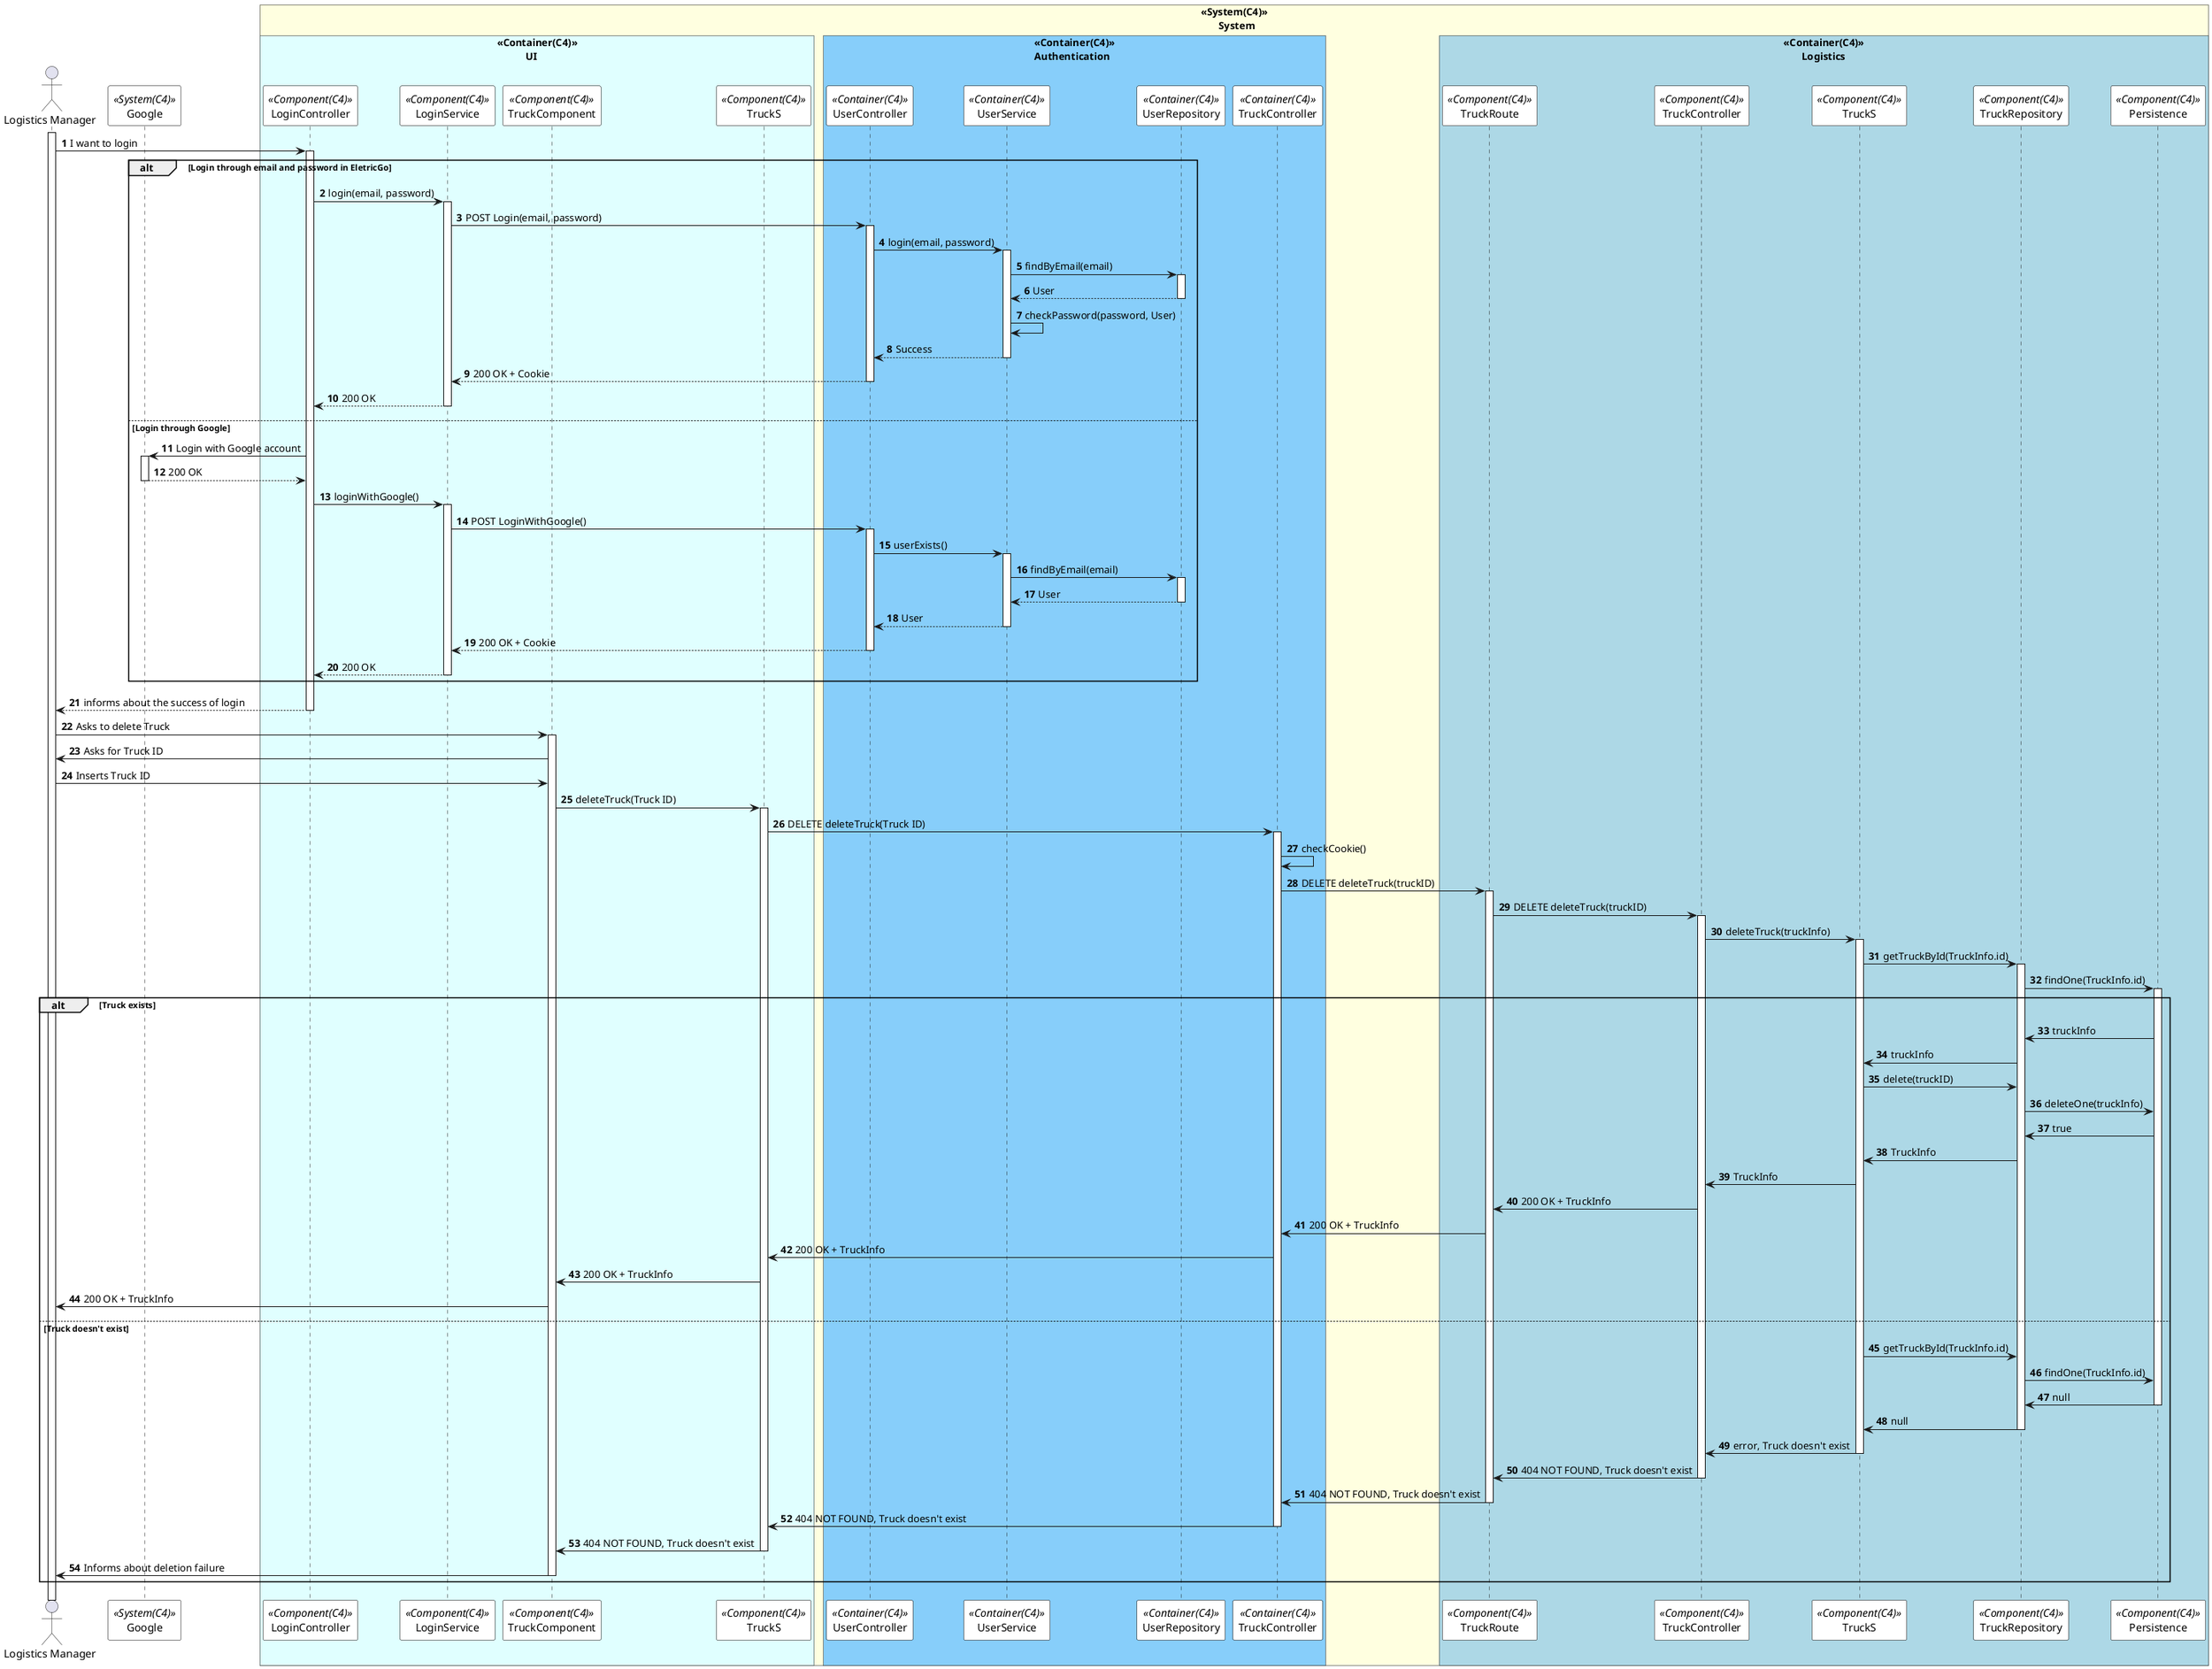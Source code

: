@startuml deleteTruckSD

autonumber
!pragma teoz true

skinparam sequence {
ParticipantBorderColor black
ParticipantBackgroundColor white
}

actor "Logistics Manager" as manager

participant Google as Google <<System(C4)>>
box "<<System(C4)>>\n       System" #LightYellow
    box "<<Container(C4)>>\n           UI" #LightCyan
        
        participant LoginController as LoginC <<Component(C4)>>
        participant LoginService as LoginS <<Component(C4)>>
    
    
    
        participant TruckComponent as TruckC <<Component(C4)>>
        participant TruckS as TruckS <<Component(C4)>>
        

    end box

    box "<<Container(C4)>>\nAuthentication" #LightSkyBlue

        participant UserController as UserCTRL <<Container(C4)>> 
        participant UserService as UserServ <<Container(C4)>> 
        participant UserRepository as UserRepo <<Container(C4)>> 

        participant TruckController as TruckCTRL <<Container(C4)>>

    end box
    box "<<Container(C4)>>\n       Logistics" #LightBlue
        participant TruckRoute as Route <<Component(C4)>>
        participant TruckController as Controller <<Component(C4)>>
        participant TruckS as Service <<Component(C4)>>
        participant TruckRepository as Repository <<Component(C4)>>
        participant Persistence as Persistence <<Component(C4)>>
    end box

end box


activate manager
manager->LoginC: I want to login
activate LoginC

alt Login through email and password in EletricGo


    LoginC -> LoginS: login(email, password)
    activate LoginS
    LoginS -> UserCTRL: POST Login(email, password)
    activate UserCTRL

    UserCTRL -> UserServ: login(email, password)
    activate UserServ
    UserServ -> UserRepo: findByEmail(email)
    activate UserRepo
    UserRepo --> UserServ: User
    deactivate UserRepo
    UserServ -> UserServ: checkPassword(password, User)
    UserServ --> UserCTRL: Success
    deactivate UserServ


    UserCTRL --> LoginS: 200 OK + Cookie
    deactivate UserCTRL

    LoginS --> LoginC: 200 OK
    deactivate LoginS

else Login through Google

    LoginC -> Google: Login with Google account
    activate Google
    Google --> LoginC: 200 OK
    deactivate Google
    LoginC -> LoginS: loginWithGoogle()
    activate LoginS
    LoginS -> UserCTRL: POST LoginWithGoogle()
    activate UserCTRL
    UserCTRL -> UserServ: userExists()
    activate UserServ
    UserServ -> UserRepo: findByEmail(email)
    activate UserRepo
    UserRepo --> UserServ: User
    deactivate UserRepo
    UserServ --> UserCTRL: User
    deactivate UserServ
    UserCTRL --> LoginS: 200 OK + Cookie
    deactivate UserCTRL
    LoginS --> LoginC: 200 OK
    deactivate LoginS

    deactivate Google

end



LoginC --> manager: informs about the success of login
deactivate LoginC


manager -> TruckC: Asks to delete Truck
activate TruckC
TruckC -> manager: Asks for Truck ID

manager ->TruckC: Inserts Truck ID

TruckC -> TruckS: deleteTruck(Truck ID)
activate TruckS
TruckS -> TruckCTRL: DELETE deleteTruck(Truck ID)
activate TruckCTRL

TruckCTRL -> TruckCTRL: checkCookie()

TruckCTRL -> Route: DELETE deleteTruck(truckID)
activate Route
Route -> Controller :DELETE deleteTruck(truckID)
activate Controller



Controller -> Service: deleteTruck(truckInfo)
activate Service

Service -> Repository: getTruckById(TruckInfo.id)
activate Repository
Repository -> Persistence: findOne(TruckInfo.id)
activate Persistence

alt Truck exists

    Persistence -> Repository: truckInfo
    Repository->Service: truckInfo

    Service -> Repository: delete(truckID)
    Repository -> Persistence:deleteOne(truckInfo)

    Persistence->Repository: true

    Repository->Service: TruckInfo

    Service->Controller: TruckInfo
    Controller->Route: 200 OK + TruckInfo
    Route->TruckCTRL: 200 OK + TruckInfo
    TruckCTRL->TruckS: 200 OK + TruckInfo
    TruckS->TruckC: 200 OK + TruckInfo
    TruckC->manager: 200 OK + TruckInfo


else Truck doesn't exist

    Service -> Repository: getTruckById(TruckInfo.id)
    
    Repository -> Persistence: findOne(TruckInfo.id)

    Persistence->Repository: null
    deactivate Persistence
    Repository->Service: null
    deactivate Repository
    Service->Controller: error, Truck doesn't exist
    deactivate Service
    Controller->Route: 404 NOT FOUND, Truck doesn't exist
    deactivate Controller
    Route->TruckCTRL: 404 NOT FOUND, Truck doesn't exist
    deactivate Route
    TruckCTRL->TruckS: 404 NOT FOUND, Truck doesn't exist
    deactivate TruckCTRL
    TruckS->TruckC: 404 NOT FOUND, Truck doesn't exist
    deactivate TruckS
    TruckC->manager: Informs about deletion failure
    deactivate TruckC

end

@enduml